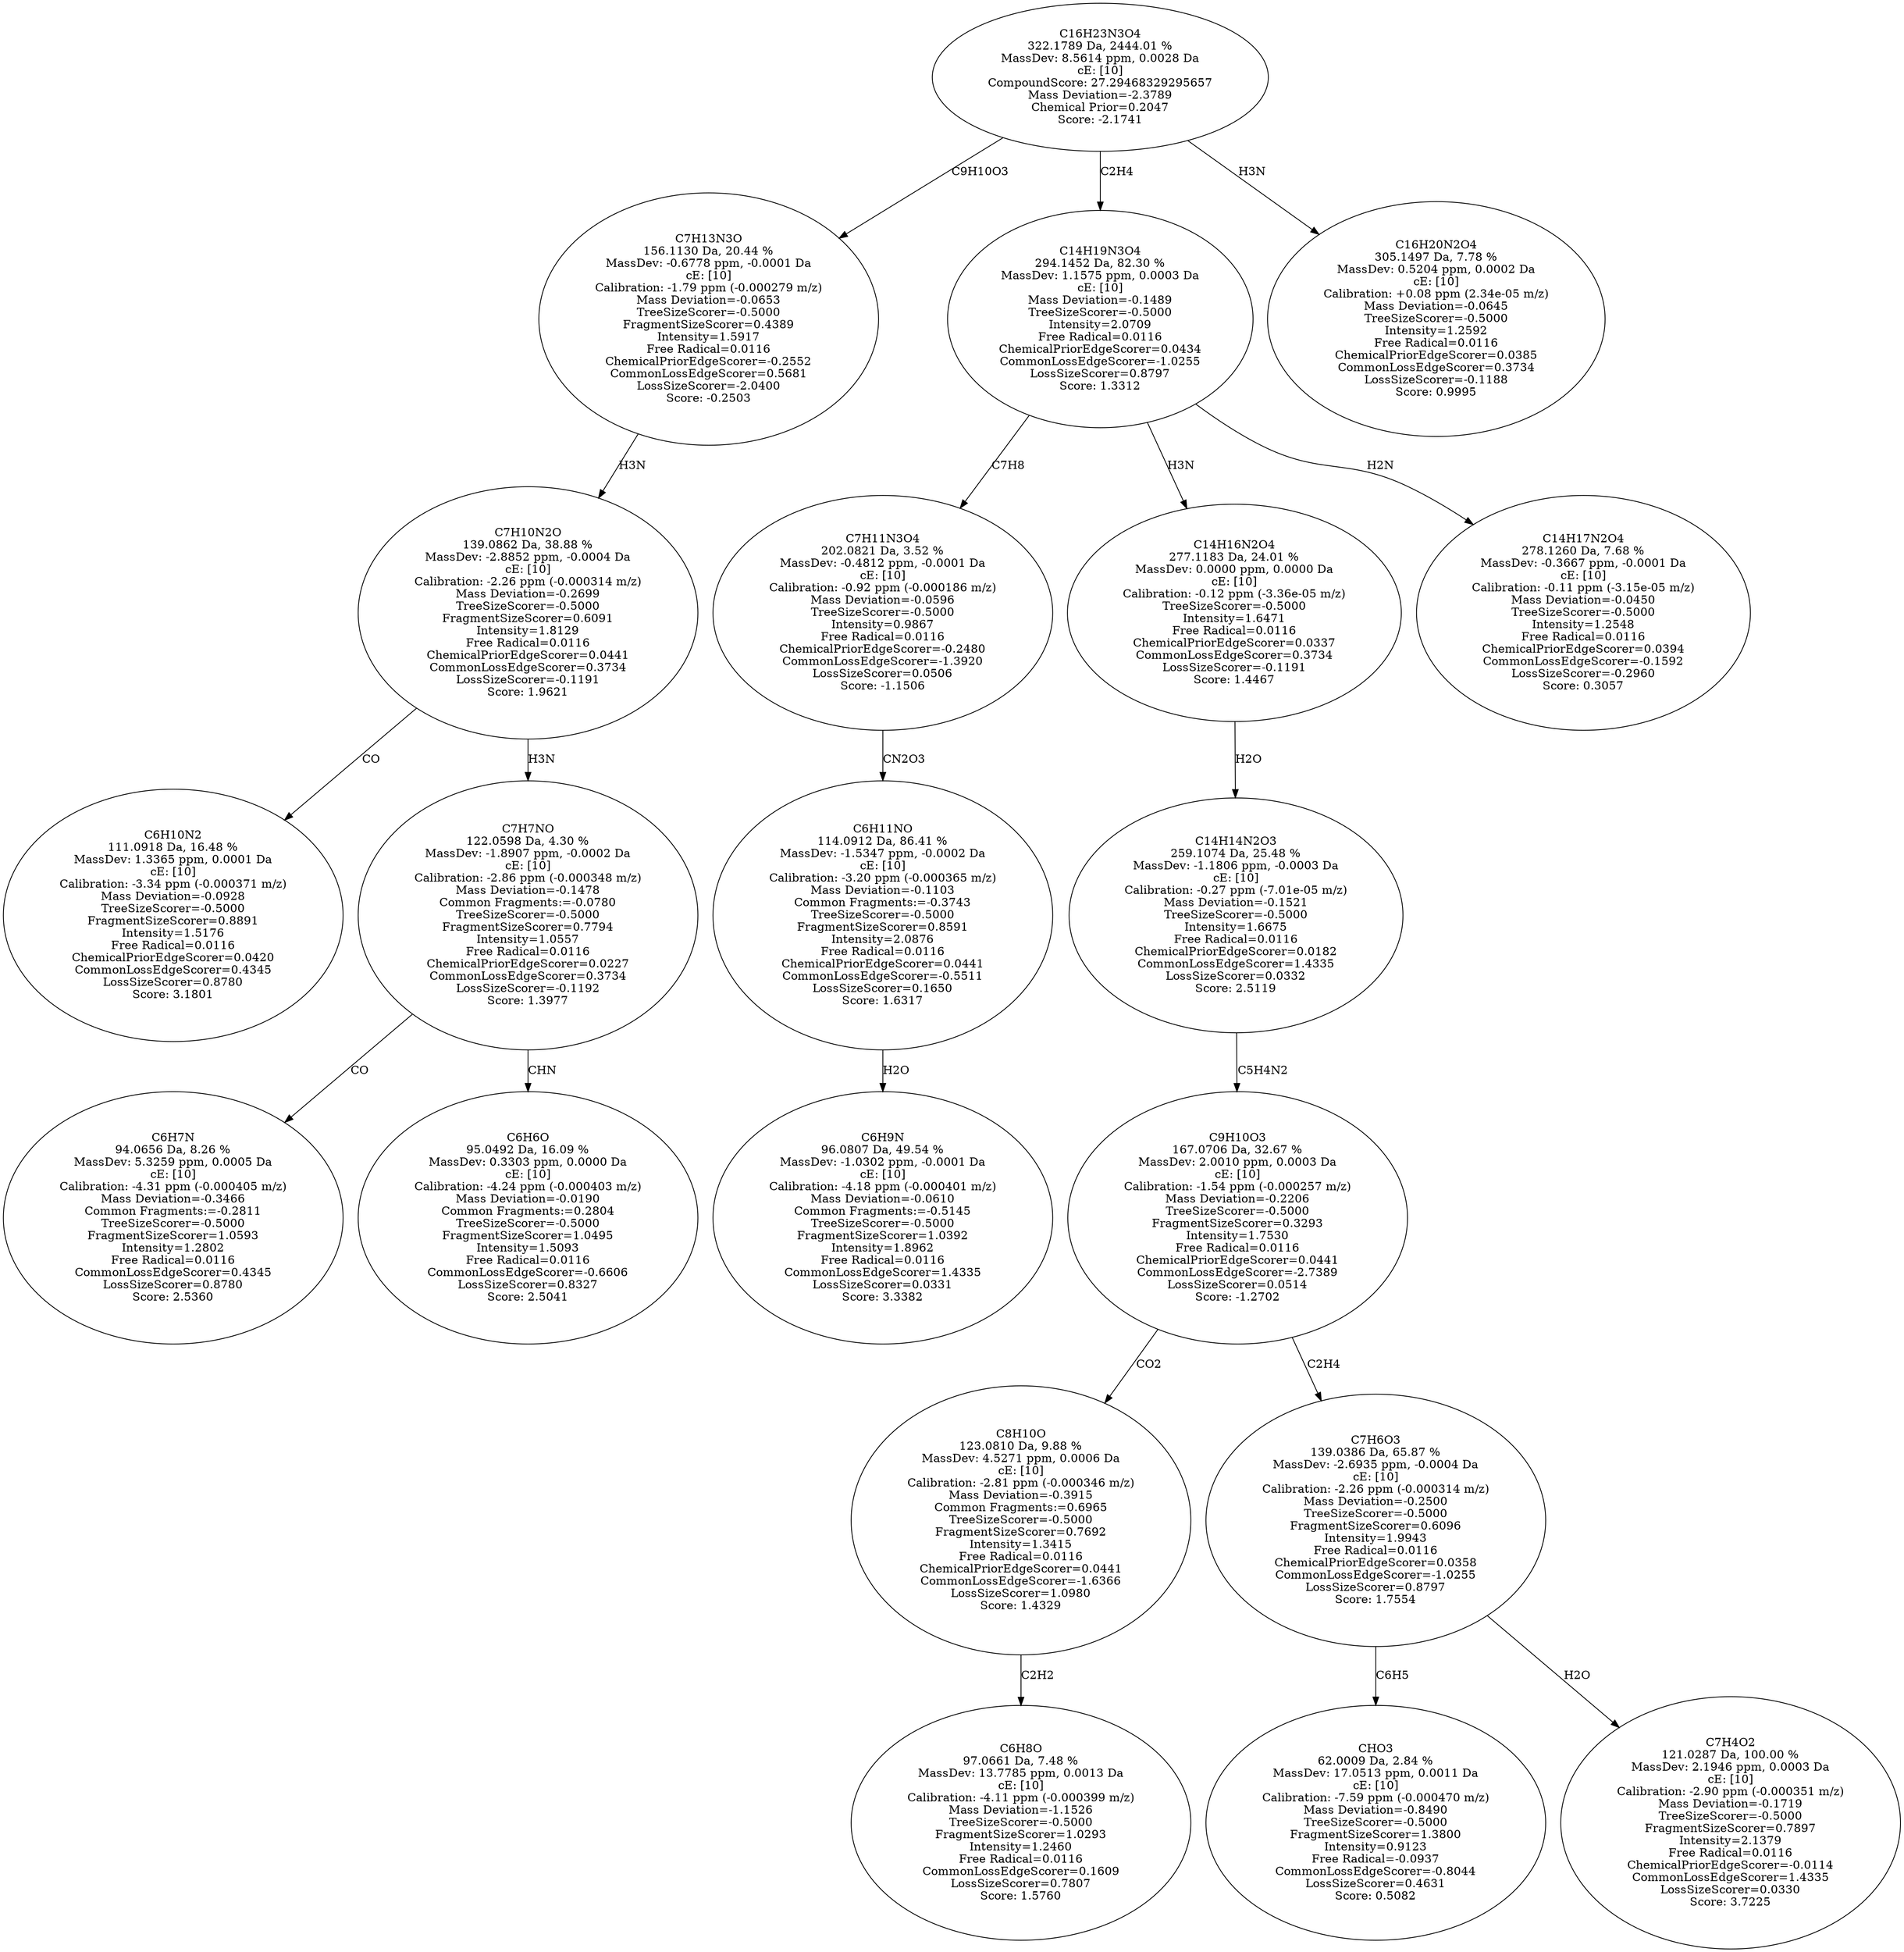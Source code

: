 strict digraph {
v1 [label="C6H10N2\n111.0918 Da, 16.48 %\nMassDev: 1.3365 ppm, 0.0001 Da\ncE: [10]\nCalibration: -3.34 ppm (-0.000371 m/z)\nMass Deviation=-0.0928\nTreeSizeScorer=-0.5000\nFragmentSizeScorer=0.8891\nIntensity=1.5176\nFree Radical=0.0116\nChemicalPriorEdgeScorer=0.0420\nCommonLossEdgeScorer=0.4345\nLossSizeScorer=0.8780\nScore: 3.1801"];
v2 [label="C6H7N\n94.0656 Da, 8.26 %\nMassDev: 5.3259 ppm, 0.0005 Da\ncE: [10]\nCalibration: -4.31 ppm (-0.000405 m/z)\nMass Deviation=-0.3466\nCommon Fragments:=-0.2811\nTreeSizeScorer=-0.5000\nFragmentSizeScorer=1.0593\nIntensity=1.2802\nFree Radical=0.0116\nCommonLossEdgeScorer=0.4345\nLossSizeScorer=0.8780\nScore: 2.5360"];
v3 [label="C6H6O\n95.0492 Da, 16.09 %\nMassDev: 0.3303 ppm, 0.0000 Da\ncE: [10]\nCalibration: -4.24 ppm (-0.000403 m/z)\nMass Deviation=-0.0190\nCommon Fragments:=0.2804\nTreeSizeScorer=-0.5000\nFragmentSizeScorer=1.0495\nIntensity=1.5093\nFree Radical=0.0116\nCommonLossEdgeScorer=-0.6606\nLossSizeScorer=0.8327\nScore: 2.5041"];
v4 [label="C7H7NO\n122.0598 Da, 4.30 %\nMassDev: -1.8907 ppm, -0.0002 Da\ncE: [10]\nCalibration: -2.86 ppm (-0.000348 m/z)\nMass Deviation=-0.1478\nCommon Fragments:=-0.0780\nTreeSizeScorer=-0.5000\nFragmentSizeScorer=0.7794\nIntensity=1.0557\nFree Radical=0.0116\nChemicalPriorEdgeScorer=0.0227\nCommonLossEdgeScorer=0.3734\nLossSizeScorer=-0.1192\nScore: 1.3977"];
v5 [label="C7H10N2O\n139.0862 Da, 38.88 %\nMassDev: -2.8852 ppm, -0.0004 Da\ncE: [10]\nCalibration: -2.26 ppm (-0.000314 m/z)\nMass Deviation=-0.2699\nTreeSizeScorer=-0.5000\nFragmentSizeScorer=0.6091\nIntensity=1.8129\nFree Radical=0.0116\nChemicalPriorEdgeScorer=0.0441\nCommonLossEdgeScorer=0.3734\nLossSizeScorer=-0.1191\nScore: 1.9621"];
v6 [label="C7H13N3O\n156.1130 Da, 20.44 %\nMassDev: -0.6778 ppm, -0.0001 Da\ncE: [10]\nCalibration: -1.79 ppm (-0.000279 m/z)\nMass Deviation=-0.0653\nTreeSizeScorer=-0.5000\nFragmentSizeScorer=0.4389\nIntensity=1.5917\nFree Radical=0.0116\nChemicalPriorEdgeScorer=-0.2552\nCommonLossEdgeScorer=0.5681\nLossSizeScorer=-2.0400\nScore: -0.2503"];
v7 [label="C6H9N\n96.0807 Da, 49.54 %\nMassDev: -1.0302 ppm, -0.0001 Da\ncE: [10]\nCalibration: -4.18 ppm (-0.000401 m/z)\nMass Deviation=-0.0610\nCommon Fragments:=-0.5145\nTreeSizeScorer=-0.5000\nFragmentSizeScorer=1.0392\nIntensity=1.8962\nFree Radical=0.0116\nCommonLossEdgeScorer=1.4335\nLossSizeScorer=0.0331\nScore: 3.3382"];
v8 [label="C6H11NO\n114.0912 Da, 86.41 %\nMassDev: -1.5347 ppm, -0.0002 Da\ncE: [10]\nCalibration: -3.20 ppm (-0.000365 m/z)\nMass Deviation=-0.1103\nCommon Fragments:=-0.3743\nTreeSizeScorer=-0.5000\nFragmentSizeScorer=0.8591\nIntensity=2.0876\nFree Radical=0.0116\nChemicalPriorEdgeScorer=0.0441\nCommonLossEdgeScorer=-0.5511\nLossSizeScorer=0.1650\nScore: 1.6317"];
v9 [label="C7H11N3O4\n202.0821 Da, 3.52 %\nMassDev: -0.4812 ppm, -0.0001 Da\ncE: [10]\nCalibration: -0.92 ppm (-0.000186 m/z)\nMass Deviation=-0.0596\nTreeSizeScorer=-0.5000\nIntensity=0.9867\nFree Radical=0.0116\nChemicalPriorEdgeScorer=-0.2480\nCommonLossEdgeScorer=-1.3920\nLossSizeScorer=0.0506\nScore: -1.1506"];
v10 [label="C6H8O\n97.0661 Da, 7.48 %\nMassDev: 13.7785 ppm, 0.0013 Da\ncE: [10]\nCalibration: -4.11 ppm (-0.000399 m/z)\nMass Deviation=-1.1526\nTreeSizeScorer=-0.5000\nFragmentSizeScorer=1.0293\nIntensity=1.2460\nFree Radical=0.0116\nCommonLossEdgeScorer=0.1609\nLossSizeScorer=0.7807\nScore: 1.5760"];
v11 [label="C8H10O\n123.0810 Da, 9.88 %\nMassDev: 4.5271 ppm, 0.0006 Da\ncE: [10]\nCalibration: -2.81 ppm (-0.000346 m/z)\nMass Deviation=-0.3915\nCommon Fragments:=0.6965\nTreeSizeScorer=-0.5000\nFragmentSizeScorer=0.7692\nIntensity=1.3415\nFree Radical=0.0116\nChemicalPriorEdgeScorer=0.0441\nCommonLossEdgeScorer=-1.6366\nLossSizeScorer=1.0980\nScore: 1.4329"];
v12 [label="CHO3\n62.0009 Da, 2.84 %\nMassDev: 17.0513 ppm, 0.0011 Da\ncE: [10]\nCalibration: -7.59 ppm (-0.000470 m/z)\nMass Deviation=-0.8490\nTreeSizeScorer=-0.5000\nFragmentSizeScorer=1.3800\nIntensity=0.9123\nFree Radical=-0.0937\nCommonLossEdgeScorer=-0.8044\nLossSizeScorer=0.4631\nScore: 0.5082"];
v13 [label="C7H4O2\n121.0287 Da, 100.00 %\nMassDev: 2.1946 ppm, 0.0003 Da\ncE: [10]\nCalibration: -2.90 ppm (-0.000351 m/z)\nMass Deviation=-0.1719\nTreeSizeScorer=-0.5000\nFragmentSizeScorer=0.7897\nIntensity=2.1379\nFree Radical=0.0116\nChemicalPriorEdgeScorer=-0.0114\nCommonLossEdgeScorer=1.4335\nLossSizeScorer=0.0330\nScore: 3.7225"];
v14 [label="C7H6O3\n139.0386 Da, 65.87 %\nMassDev: -2.6935 ppm, -0.0004 Da\ncE: [10]\nCalibration: -2.26 ppm (-0.000314 m/z)\nMass Deviation=-0.2500\nTreeSizeScorer=-0.5000\nFragmentSizeScorer=0.6096\nIntensity=1.9943\nFree Radical=0.0116\nChemicalPriorEdgeScorer=0.0358\nCommonLossEdgeScorer=-1.0255\nLossSizeScorer=0.8797\nScore: 1.7554"];
v15 [label="C9H10O3\n167.0706 Da, 32.67 %\nMassDev: 2.0010 ppm, 0.0003 Da\ncE: [10]\nCalibration: -1.54 ppm (-0.000257 m/z)\nMass Deviation=-0.2206\nTreeSizeScorer=-0.5000\nFragmentSizeScorer=0.3293\nIntensity=1.7530\nFree Radical=0.0116\nChemicalPriorEdgeScorer=0.0441\nCommonLossEdgeScorer=-2.7389\nLossSizeScorer=0.0514\nScore: -1.2702"];
v16 [label="C14H14N2O3\n259.1074 Da, 25.48 %\nMassDev: -1.1806 ppm, -0.0003 Da\ncE: [10]\nCalibration: -0.27 ppm (-7.01e-05 m/z)\nMass Deviation=-0.1521\nTreeSizeScorer=-0.5000\nIntensity=1.6675\nFree Radical=0.0116\nChemicalPriorEdgeScorer=0.0182\nCommonLossEdgeScorer=1.4335\nLossSizeScorer=0.0332\nScore: 2.5119"];
v17 [label="C14H16N2O4\n277.1183 Da, 24.01 %\nMassDev: 0.0000 ppm, 0.0000 Da\ncE: [10]\nCalibration: -0.12 ppm (-3.36e-05 m/z)\nTreeSizeScorer=-0.5000\nIntensity=1.6471\nFree Radical=0.0116\nChemicalPriorEdgeScorer=0.0337\nCommonLossEdgeScorer=0.3734\nLossSizeScorer=-0.1191\nScore: 1.4467"];
v18 [label="C14H17N2O4\n278.1260 Da, 7.68 %\nMassDev: -0.3667 ppm, -0.0001 Da\ncE: [10]\nCalibration: -0.11 ppm (-3.15e-05 m/z)\nMass Deviation=-0.0450\nTreeSizeScorer=-0.5000\nIntensity=1.2548\nFree Radical=0.0116\nChemicalPriorEdgeScorer=0.0394\nCommonLossEdgeScorer=-0.1592\nLossSizeScorer=-0.2960\nScore: 0.3057"];
v19 [label="C14H19N3O4\n294.1452 Da, 82.30 %\nMassDev: 1.1575 ppm, 0.0003 Da\ncE: [10]\nMass Deviation=-0.1489\nTreeSizeScorer=-0.5000\nIntensity=2.0709\nFree Radical=0.0116\nChemicalPriorEdgeScorer=0.0434\nCommonLossEdgeScorer=-1.0255\nLossSizeScorer=0.8797\nScore: 1.3312"];
v20 [label="C16H20N2O4\n305.1497 Da, 7.78 %\nMassDev: 0.5204 ppm, 0.0002 Da\ncE: [10]\nCalibration: +0.08 ppm (2.34e-05 m/z)\nMass Deviation=-0.0645\nTreeSizeScorer=-0.5000\nIntensity=1.2592\nFree Radical=0.0116\nChemicalPriorEdgeScorer=0.0385\nCommonLossEdgeScorer=0.3734\nLossSizeScorer=-0.1188\nScore: 0.9995"];
v21 [label="C16H23N3O4\n322.1789 Da, 2444.01 %\nMassDev: 8.5614 ppm, 0.0028 Da\ncE: [10]\nCompoundScore: 27.29468329295657\nMass Deviation=-2.3789\nChemical Prior=0.2047\nScore: -2.1741"];
v5 -> v1 [label="CO"];
v4 -> v2 [label="CO"];
v4 -> v3 [label="CHN"];
v5 -> v4 [label="H3N"];
v6 -> v5 [label="H3N"];
v21 -> v6 [label="C9H10O3"];
v8 -> v7 [label="H2O"];
v9 -> v8 [label="CN2O3"];
v19 -> v9 [label="C7H8"];
v11 -> v10 [label="C2H2"];
v15 -> v11 [label="CO2"];
v14 -> v12 [label="C6H5"];
v14 -> v13 [label="H2O"];
v15 -> v14 [label="C2H4"];
v16 -> v15 [label="C5H4N2"];
v17 -> v16 [label="H2O"];
v19 -> v17 [label="H3N"];
v19 -> v18 [label="H2N"];
v21 -> v19 [label="C2H4"];
v21 -> v20 [label="H3N"];
}